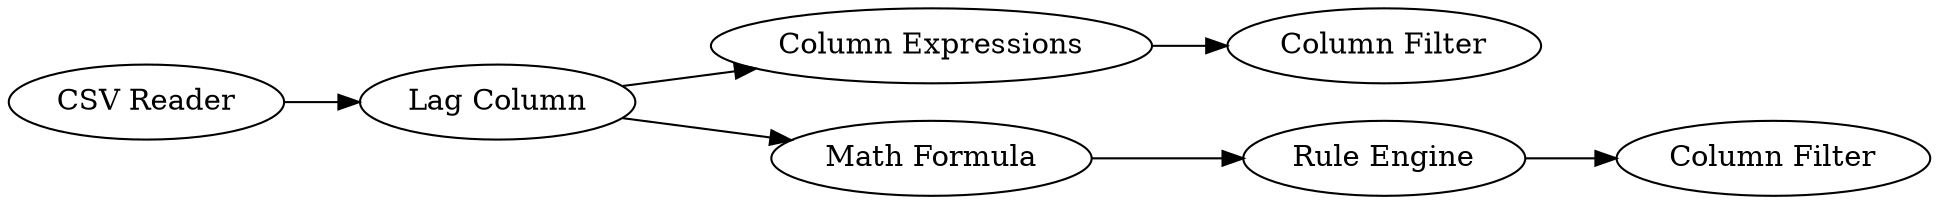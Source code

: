 digraph {
	4 -> 7
	5 -> 3
	1 -> 2
	2 -> 5
	2 -> 4
	3 -> 6
	5 [label="Math Formula"]
	1 [label="CSV Reader"]
	7 [label="Column Filter"]
	4 [label="Column Expressions"]
	6 [label="Column Filter"]
	3 [label="Rule Engine"]
	2 [label="Lag Column"]
	rankdir=LR
}
